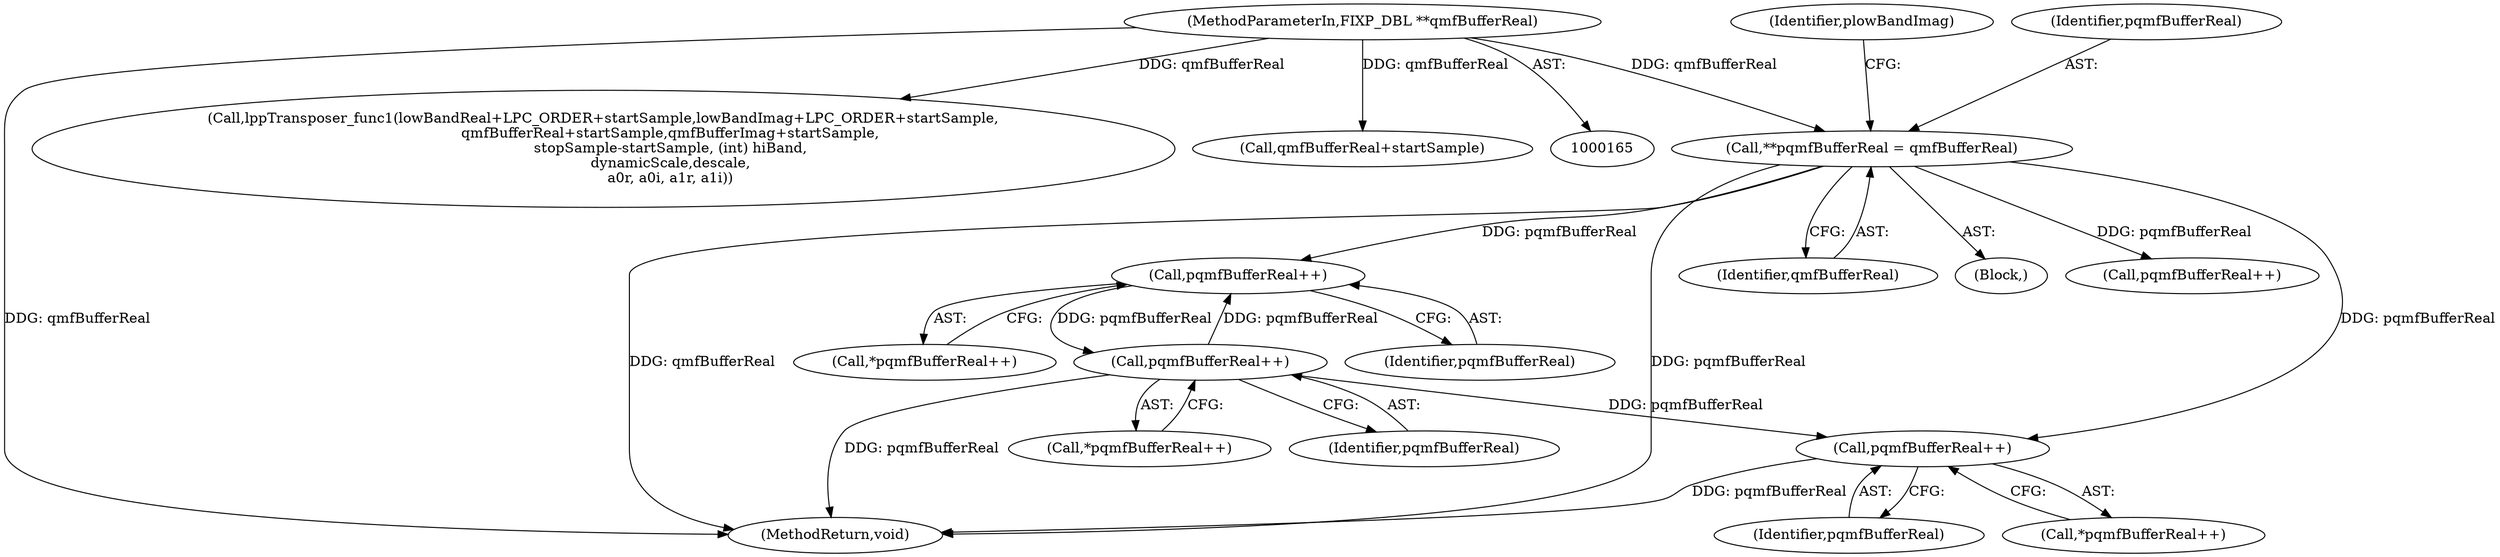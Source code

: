 digraph "0_Android_8e3be529372892e20ccf196809bc73276c822189@pointer" {
"1000570" [label="(Call,pqmfBufferReal++)"];
"1000579" [label="(Call,pqmfBufferReal++)"];
"1000570" [label="(Call,pqmfBufferReal++)"];
"1000435" [label="(Call,**pqmfBufferReal = qmfBufferReal)"];
"1000168" [label="(MethodParameterIn,FIXP_DBL **qmfBufferReal)"];
"1000595" [label="(Call,pqmfBufferReal++)"];
"1002020" [label="(MethodReturn,void)"];
"1000436" [label="(Identifier,pqmfBufferReal)"];
"1000569" [label="(Call,*pqmfBufferReal++)"];
"1001818" [label="(Call,lppTransposer_func1(lowBandReal+LPC_ORDER+startSample,lowBandImag+LPC_ORDER+startSample,\n                              qmfBufferReal+startSample,qmfBufferImag+startSample,\n                              stopSample-startSample, (int) hiBand,\n                              dynamicScale,descale,\n                              a0r, a0i, a1r, a1i))"];
"1000441" [label="(Identifier,plowBandImag)"];
"1000437" [label="(Identifier,qmfBufferReal)"];
"1001829" [label="(Call,qmfBufferReal+startSample)"];
"1000594" [label="(Call,*pqmfBufferReal++)"];
"1000595" [label="(Call,pqmfBufferReal++)"];
"1000571" [label="(Identifier,pqmfBufferReal)"];
"1000570" [label="(Call,pqmfBufferReal++)"];
"1000428" [label="(Block,)"];
"1000578" [label="(Call,*pqmfBufferReal++)"];
"1000596" [label="(Identifier,pqmfBufferReal)"];
"1000435" [label="(Call,**pqmfBufferReal = qmfBufferReal)"];
"1000524" [label="(Call,pqmfBufferReal++)"];
"1000168" [label="(MethodParameterIn,FIXP_DBL **qmfBufferReal)"];
"1000580" [label="(Identifier,pqmfBufferReal)"];
"1000579" [label="(Call,pqmfBufferReal++)"];
"1000570" -> "1000569"  [label="AST: "];
"1000570" -> "1000571"  [label="CFG: "];
"1000571" -> "1000570"  [label="AST: "];
"1000569" -> "1000570"  [label="CFG: "];
"1000579" -> "1000570"  [label="DDG: pqmfBufferReal"];
"1000435" -> "1000570"  [label="DDG: pqmfBufferReal"];
"1000570" -> "1000579"  [label="DDG: pqmfBufferReal"];
"1000579" -> "1000578"  [label="AST: "];
"1000579" -> "1000580"  [label="CFG: "];
"1000580" -> "1000579"  [label="AST: "];
"1000578" -> "1000579"  [label="CFG: "];
"1000579" -> "1002020"  [label="DDG: pqmfBufferReal"];
"1000579" -> "1000595"  [label="DDG: pqmfBufferReal"];
"1000435" -> "1000428"  [label="AST: "];
"1000435" -> "1000437"  [label="CFG: "];
"1000436" -> "1000435"  [label="AST: "];
"1000437" -> "1000435"  [label="AST: "];
"1000441" -> "1000435"  [label="CFG: "];
"1000435" -> "1002020"  [label="DDG: pqmfBufferReal"];
"1000435" -> "1002020"  [label="DDG: qmfBufferReal"];
"1000168" -> "1000435"  [label="DDG: qmfBufferReal"];
"1000435" -> "1000524"  [label="DDG: pqmfBufferReal"];
"1000435" -> "1000595"  [label="DDG: pqmfBufferReal"];
"1000168" -> "1000165"  [label="AST: "];
"1000168" -> "1002020"  [label="DDG: qmfBufferReal"];
"1000168" -> "1001818"  [label="DDG: qmfBufferReal"];
"1000168" -> "1001829"  [label="DDG: qmfBufferReal"];
"1000595" -> "1000594"  [label="AST: "];
"1000595" -> "1000596"  [label="CFG: "];
"1000596" -> "1000595"  [label="AST: "];
"1000594" -> "1000595"  [label="CFG: "];
"1000595" -> "1002020"  [label="DDG: pqmfBufferReal"];
}
